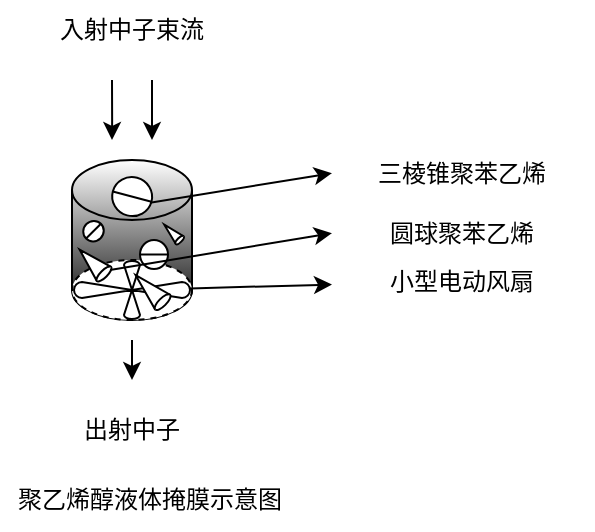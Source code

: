 <mxfile version="22.1.16" type="github">
  <diagram name="Page-1" id="LbJy9ncV4wtREhumlOhM">
    <mxGraphModel dx="696" dy="366" grid="1" gridSize="10" guides="1" tooltips="1" connect="1" arrows="1" fold="1" page="1" pageScale="1" pageWidth="850" pageHeight="1100" math="0" shadow="0">
      <root>
        <mxCell id="0" />
        <mxCell id="1" parent="0" />
        <mxCell id="mB42QkFmU9ts_bOykIUu-1" value="" style="shape=cylinder3;whiteSpace=wrap;html=1;boundedLbl=1;backgroundOutline=1;size=15;fillStyle=dots;gradientColor=default;" vertex="1" parent="1">
          <mxGeometry x="340" y="380" width="60" height="80" as="geometry" />
        </mxCell>
        <mxCell id="mB42QkFmU9ts_bOykIUu-2" value="" style="ellipse;whiteSpace=wrap;html=1;dashed=1;" vertex="1" parent="1">
          <mxGeometry x="340" y="430" width="60" height="30" as="geometry" />
        </mxCell>
        <mxCell id="mB42QkFmU9ts_bOykIUu-16" value="" style="verticalLabelPosition=bottom;outlineConnect=0;align=center;dashed=0;html=1;verticalAlign=top;shape=mxgraph.pid.misc.fan_2;" vertex="1" parent="1">
          <mxGeometry x="341" y="441" width="58" height="8" as="geometry" />
        </mxCell>
        <mxCell id="mB42QkFmU9ts_bOykIUu-17" value="" style="verticalLabelPosition=bottom;outlineConnect=0;align=center;dashed=0;html=1;verticalAlign=top;shape=mxgraph.pid.misc.fan_2;rotation=90;" vertex="1" parent="1">
          <mxGeometry x="355.5" y="441" width="29" height="8" as="geometry" />
        </mxCell>
        <mxCell id="mB42QkFmU9ts_bOykIUu-18" value="" style="verticalLabelPosition=bottom;verticalAlign=top;html=1;shape=mxgraph.basic.cone;rotation=-45;" vertex="1" parent="1">
          <mxGeometry x="345.5" y="422" width="10" height="19" as="geometry" />
        </mxCell>
        <mxCell id="mB42QkFmU9ts_bOykIUu-19" value="" style="verticalLabelPosition=bottom;verticalAlign=top;html=1;shape=mxgraph.basic.cone;rotation=-45;" vertex="1" parent="1">
          <mxGeometry x="374" y="434.5" width="10.5" height="21" as="geometry" />
        </mxCell>
        <mxCell id="mB42QkFmU9ts_bOykIUu-20" value="" style="verticalLabelPosition=bottom;verticalAlign=top;html=1;shape=mxgraph.basic.cone;rotation=-45;" vertex="1" parent="1">
          <mxGeometry x="387.63" y="410.57" width="5.5" height="12" as="geometry" />
        </mxCell>
        <mxCell id="mB42QkFmU9ts_bOykIUu-21" value="" style="shape=lineEllipse;perimeter=ellipsePerimeter;whiteSpace=wrap;html=1;backgroundOutline=1;rotation=15;" vertex="1" parent="1">
          <mxGeometry x="360.07" y="388.58" width="20" height="19.43" as="geometry" />
        </mxCell>
        <mxCell id="mB42QkFmU9ts_bOykIUu-22" value="" style="shape=lineEllipse;perimeter=ellipsePerimeter;whiteSpace=wrap;html=1;backgroundOutline=1;" vertex="1" parent="1">
          <mxGeometry x="374" y="420" width="14" height="14.5" as="geometry" />
        </mxCell>
        <mxCell id="mB42QkFmU9ts_bOykIUu-23" value="" style="shape=lineEllipse;perimeter=ellipsePerimeter;whiteSpace=wrap;html=1;backgroundOutline=1;rotation=-45;" vertex="1" parent="1">
          <mxGeometry x="345.5" y="410.57" width="10.5" height="10" as="geometry" />
        </mxCell>
        <mxCell id="mB42QkFmU9ts_bOykIUu-24" value="" style="endArrow=classic;html=1;rounded=0;" edge="1" parent="1">
          <mxGeometry width="50" height="50" relative="1" as="geometry">
            <mxPoint x="370" y="470" as="sourcePoint" />
            <mxPoint x="370" y="490" as="targetPoint" />
          </mxGeometry>
        </mxCell>
        <mxCell id="mB42QkFmU9ts_bOykIUu-25" value="" style="endArrow=classic;html=1;rounded=0;" edge="1" parent="1">
          <mxGeometry width="50" height="50" relative="1" as="geometry">
            <mxPoint x="360" y="340" as="sourcePoint" />
            <mxPoint x="360" y="370" as="targetPoint" />
            <Array as="points">
              <mxPoint x="360.07" y="360" />
            </Array>
          </mxGeometry>
        </mxCell>
        <mxCell id="mB42QkFmU9ts_bOykIUu-26" value="" style="endArrow=classic;html=1;rounded=0;" edge="1" parent="1">
          <mxGeometry width="50" height="50" relative="1" as="geometry">
            <mxPoint x="380" y="340" as="sourcePoint" />
            <mxPoint x="380" y="370" as="targetPoint" />
          </mxGeometry>
        </mxCell>
        <mxCell id="mB42QkFmU9ts_bOykIUu-27" value="聚乙烯醇液体掩膜示意图" style="text;strokeColor=none;align=center;fillColor=none;html=1;verticalAlign=middle;whiteSpace=wrap;rounded=0;" vertex="1" parent="1">
          <mxGeometry x="304.25" y="535" width="150" height="30" as="geometry" />
        </mxCell>
        <mxCell id="mB42QkFmU9ts_bOykIUu-28" value="&lt;font style=&quot;font-size: 12px;&quot;&gt;三棱锥聚苯乙烯&lt;/font&gt;" style="text;strokeColor=none;align=center;fillColor=none;html=1;verticalAlign=middle;whiteSpace=wrap;rounded=0;" vertex="1" parent="1">
          <mxGeometry x="470" y="371.57" width="130" height="30" as="geometry" />
        </mxCell>
        <mxCell id="mB42QkFmU9ts_bOykIUu-30" value="&lt;font style=&quot;font-size: 12px;&quot;&gt;入射中子束流&lt;/font&gt;" style="text;strokeColor=none;align=center;fillColor=none;html=1;verticalAlign=middle;whiteSpace=wrap;rounded=0;" vertex="1" parent="1">
          <mxGeometry x="310" y="300" width="120" height="30" as="geometry" />
        </mxCell>
        <mxCell id="mB42QkFmU9ts_bOykIUu-32" value="" style="endArrow=classic;html=1;rounded=0;exitX=0.972;exitY=0.533;exitDx=0;exitDy=0;exitPerimeter=0;entryX=0;entryY=0.5;entryDx=0;entryDy=0;" edge="1" parent="1" source="mB42QkFmU9ts_bOykIUu-21" target="mB42QkFmU9ts_bOykIUu-28">
          <mxGeometry width="50" height="50" relative="1" as="geometry">
            <mxPoint x="370" y="450" as="sourcePoint" />
            <mxPoint x="450" y="390" as="targetPoint" />
          </mxGeometry>
        </mxCell>
        <mxCell id="mB42QkFmU9ts_bOykIUu-34" value="" style="endArrow=classic;html=1;rounded=0;exitX=0.855;exitY=0.947;exitDx=0;exitDy=0;exitPerimeter=0;entryX=0;entryY=0.5;entryDx=0;entryDy=0;" edge="1" parent="1" source="mB42QkFmU9ts_bOykIUu-18" target="mB42QkFmU9ts_bOykIUu-36">
          <mxGeometry width="50" height="50" relative="1" as="geometry">
            <mxPoint x="355.5" y="417.07" as="sourcePoint" />
            <mxPoint x="450" y="420" as="targetPoint" />
          </mxGeometry>
        </mxCell>
        <mxCell id="mB42QkFmU9ts_bOykIUu-36" value="&lt;font style=&quot;font-size: 12px;&quot;&gt;圆球聚苯乙烯&lt;/font&gt;" style="text;strokeColor=none;align=center;fillColor=none;html=1;verticalAlign=middle;whiteSpace=wrap;rounded=0;" vertex="1" parent="1">
          <mxGeometry x="470" y="401.57" width="130" height="30" as="geometry" />
        </mxCell>
        <mxCell id="mB42QkFmU9ts_bOykIUu-37" value="" style="endArrow=classic;html=1;rounded=0;" edge="1" parent="1" source="mB42QkFmU9ts_bOykIUu-16" target="mB42QkFmU9ts_bOykIUu-38">
          <mxGeometry width="50" height="50" relative="1" as="geometry">
            <mxPoint x="400" y="470" as="sourcePoint" />
            <mxPoint x="450" y="450" as="targetPoint" />
          </mxGeometry>
        </mxCell>
        <mxCell id="mB42QkFmU9ts_bOykIUu-38" value="&lt;font style=&quot;font-size: 12px;&quot;&gt;小型电动风扇&lt;/font&gt;" style="text;strokeColor=none;align=center;fillColor=none;html=1;verticalAlign=middle;whiteSpace=wrap;rounded=0;" vertex="1" parent="1">
          <mxGeometry x="470" y="425.5" width="130" height="30" as="geometry" />
        </mxCell>
        <mxCell id="mB42QkFmU9ts_bOykIUu-39" value="&lt;font style=&quot;font-size: 12px;&quot;&gt;出射中子&lt;/font&gt;" style="text;strokeColor=none;align=center;fillColor=none;html=1;verticalAlign=middle;whiteSpace=wrap;rounded=0;" vertex="1" parent="1">
          <mxGeometry x="310" y="500" width="120" height="30" as="geometry" />
        </mxCell>
      </root>
    </mxGraphModel>
  </diagram>
</mxfile>
